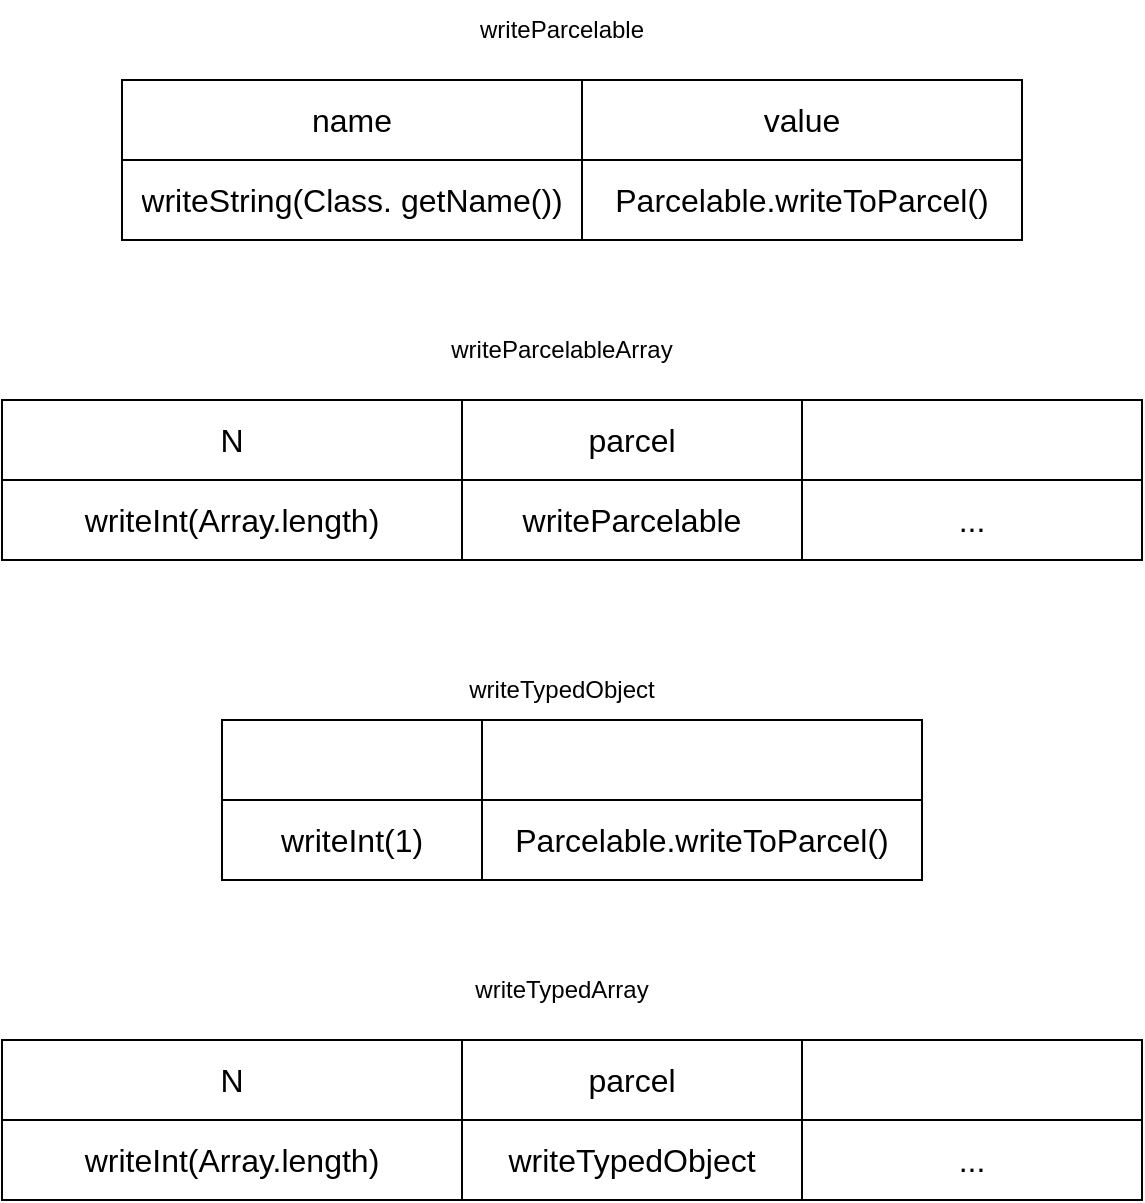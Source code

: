 <mxfile version="21.1.7" type="github">
  <diagram name="Page-1" id="ZVpAs-4wmjEy2bpQbKNT">
    <mxGraphModel dx="1306" dy="773" grid="1" gridSize="10" guides="1" tooltips="1" connect="1" arrows="1" fold="1" page="1" pageScale="1" pageWidth="850" pageHeight="1100" math="0" shadow="0">
      <root>
        <mxCell id="0" />
        <mxCell id="1" parent="0" />
        <mxCell id="qJbakIfHmFBiQNTWDLgG-1" value="" style="shape=table;startSize=0;container=1;collapsible=0;childLayout=tableLayout;fontSize=16;" vertex="1" parent="1">
          <mxGeometry x="170" y="170" width="450" height="80" as="geometry" />
        </mxCell>
        <mxCell id="qJbakIfHmFBiQNTWDLgG-2" value="" style="shape=tableRow;horizontal=0;startSize=0;swimlaneHead=0;swimlaneBody=0;strokeColor=inherit;top=0;left=0;bottom=0;right=0;collapsible=0;dropTarget=0;fillColor=none;points=[[0,0.5],[1,0.5]];portConstraint=eastwest;fontSize=16;" vertex="1" parent="qJbakIfHmFBiQNTWDLgG-1">
          <mxGeometry width="450" height="40" as="geometry" />
        </mxCell>
        <mxCell id="qJbakIfHmFBiQNTWDLgG-3" value="name" style="shape=partialRectangle;html=1;whiteSpace=wrap;connectable=0;strokeColor=inherit;overflow=hidden;fillColor=none;top=0;left=0;bottom=0;right=0;pointerEvents=1;fontSize=16;" vertex="1" parent="qJbakIfHmFBiQNTWDLgG-2">
          <mxGeometry width="230" height="40" as="geometry">
            <mxRectangle width="230" height="40" as="alternateBounds" />
          </mxGeometry>
        </mxCell>
        <mxCell id="qJbakIfHmFBiQNTWDLgG-4" value="value" style="shape=partialRectangle;html=1;whiteSpace=wrap;connectable=0;strokeColor=inherit;overflow=hidden;fillColor=none;top=0;left=0;bottom=0;right=0;pointerEvents=1;fontSize=16;" vertex="1" parent="qJbakIfHmFBiQNTWDLgG-2">
          <mxGeometry x="230" width="220" height="40" as="geometry">
            <mxRectangle width="220" height="40" as="alternateBounds" />
          </mxGeometry>
        </mxCell>
        <mxCell id="qJbakIfHmFBiQNTWDLgG-6" value="" style="shape=tableRow;horizontal=0;startSize=0;swimlaneHead=0;swimlaneBody=0;strokeColor=inherit;top=0;left=0;bottom=0;right=0;collapsible=0;dropTarget=0;fillColor=none;points=[[0,0.5],[1,0.5]];portConstraint=eastwest;fontSize=16;" vertex="1" parent="qJbakIfHmFBiQNTWDLgG-1">
          <mxGeometry y="40" width="450" height="40" as="geometry" />
        </mxCell>
        <mxCell id="qJbakIfHmFBiQNTWDLgG-7" value="writeString(Class. getName())" style="shape=partialRectangle;html=1;whiteSpace=wrap;connectable=0;strokeColor=inherit;overflow=hidden;fillColor=none;top=0;left=0;bottom=0;right=0;pointerEvents=1;fontSize=16;" vertex="1" parent="qJbakIfHmFBiQNTWDLgG-6">
          <mxGeometry width="230" height="40" as="geometry">
            <mxRectangle width="230" height="40" as="alternateBounds" />
          </mxGeometry>
        </mxCell>
        <mxCell id="qJbakIfHmFBiQNTWDLgG-8" value="Parcelable.writeToParcel()" style="shape=partialRectangle;html=1;whiteSpace=wrap;connectable=0;strokeColor=inherit;overflow=hidden;fillColor=none;top=0;left=0;bottom=0;right=0;pointerEvents=1;fontSize=16;" vertex="1" parent="qJbakIfHmFBiQNTWDLgG-6">
          <mxGeometry x="230" width="220" height="40" as="geometry">
            <mxRectangle width="220" height="40" as="alternateBounds" />
          </mxGeometry>
        </mxCell>
        <mxCell id="qJbakIfHmFBiQNTWDLgG-14" value="writeParcelable" style="text;html=1;strokeColor=none;fillColor=none;align=center;verticalAlign=middle;whiteSpace=wrap;rounded=0;" vertex="1" parent="1">
          <mxGeometry x="360" y="130" width="60" height="30" as="geometry" />
        </mxCell>
        <mxCell id="qJbakIfHmFBiQNTWDLgG-15" value="" style="shape=table;startSize=0;container=1;collapsible=0;childLayout=tableLayout;fontSize=16;" vertex="1" parent="1">
          <mxGeometry x="110" y="330" width="570" height="80" as="geometry" />
        </mxCell>
        <mxCell id="qJbakIfHmFBiQNTWDLgG-16" value="" style="shape=tableRow;horizontal=0;startSize=0;swimlaneHead=0;swimlaneBody=0;strokeColor=inherit;top=0;left=0;bottom=0;right=0;collapsible=0;dropTarget=0;fillColor=none;points=[[0,0.5],[1,0.5]];portConstraint=eastwest;fontSize=16;" vertex="1" parent="qJbakIfHmFBiQNTWDLgG-15">
          <mxGeometry width="570" height="40" as="geometry" />
        </mxCell>
        <mxCell id="qJbakIfHmFBiQNTWDLgG-17" value="N" style="shape=partialRectangle;html=1;whiteSpace=wrap;connectable=0;strokeColor=inherit;overflow=hidden;fillColor=none;top=0;left=0;bottom=0;right=0;pointerEvents=1;fontSize=16;" vertex="1" parent="qJbakIfHmFBiQNTWDLgG-16">
          <mxGeometry width="230" height="40" as="geometry">
            <mxRectangle width="230" height="40" as="alternateBounds" />
          </mxGeometry>
        </mxCell>
        <mxCell id="qJbakIfHmFBiQNTWDLgG-18" value="parcel" style="shape=partialRectangle;html=1;whiteSpace=wrap;connectable=0;strokeColor=inherit;overflow=hidden;fillColor=none;top=0;left=0;bottom=0;right=0;pointerEvents=1;fontSize=16;" vertex="1" parent="qJbakIfHmFBiQNTWDLgG-16">
          <mxGeometry x="230" width="170" height="40" as="geometry">
            <mxRectangle width="170" height="40" as="alternateBounds" />
          </mxGeometry>
        </mxCell>
        <mxCell id="qJbakIfHmFBiQNTWDLgG-28" style="shape=partialRectangle;html=1;whiteSpace=wrap;connectable=0;strokeColor=inherit;overflow=hidden;fillColor=none;top=0;left=0;bottom=0;right=0;pointerEvents=1;fontSize=16;" vertex="1" parent="qJbakIfHmFBiQNTWDLgG-16">
          <mxGeometry x="400" width="170" height="40" as="geometry">
            <mxRectangle width="170" height="40" as="alternateBounds" />
          </mxGeometry>
        </mxCell>
        <mxCell id="qJbakIfHmFBiQNTWDLgG-20" value="" style="shape=tableRow;horizontal=0;startSize=0;swimlaneHead=0;swimlaneBody=0;strokeColor=inherit;top=0;left=0;bottom=0;right=0;collapsible=0;dropTarget=0;fillColor=none;points=[[0,0.5],[1,0.5]];portConstraint=eastwest;fontSize=16;" vertex="1" parent="qJbakIfHmFBiQNTWDLgG-15">
          <mxGeometry y="40" width="570" height="40" as="geometry" />
        </mxCell>
        <mxCell id="qJbakIfHmFBiQNTWDLgG-21" value="writeInt(Array.length)" style="shape=partialRectangle;html=1;whiteSpace=wrap;connectable=0;strokeColor=inherit;overflow=hidden;fillColor=none;top=0;left=0;bottom=0;right=0;pointerEvents=1;fontSize=16;" vertex="1" parent="qJbakIfHmFBiQNTWDLgG-20">
          <mxGeometry width="230" height="40" as="geometry">
            <mxRectangle width="230" height="40" as="alternateBounds" />
          </mxGeometry>
        </mxCell>
        <mxCell id="qJbakIfHmFBiQNTWDLgG-22" value="writeParcelable" style="shape=partialRectangle;html=1;whiteSpace=wrap;connectable=0;strokeColor=inherit;overflow=hidden;fillColor=none;top=0;left=0;bottom=0;right=0;pointerEvents=1;fontSize=16;" vertex="1" parent="qJbakIfHmFBiQNTWDLgG-20">
          <mxGeometry x="230" width="170" height="40" as="geometry">
            <mxRectangle width="170" height="40" as="alternateBounds" />
          </mxGeometry>
        </mxCell>
        <mxCell id="qJbakIfHmFBiQNTWDLgG-29" value="..." style="shape=partialRectangle;html=1;whiteSpace=wrap;connectable=0;strokeColor=inherit;overflow=hidden;fillColor=none;top=0;left=0;bottom=0;right=0;pointerEvents=1;fontSize=16;" vertex="1" parent="qJbakIfHmFBiQNTWDLgG-20">
          <mxGeometry x="400" width="170" height="40" as="geometry">
            <mxRectangle width="170" height="40" as="alternateBounds" />
          </mxGeometry>
        </mxCell>
        <mxCell id="qJbakIfHmFBiQNTWDLgG-30" value="writeParcelableArray" style="text;html=1;strokeColor=none;fillColor=none;align=center;verticalAlign=middle;whiteSpace=wrap;rounded=0;" vertex="1" parent="1">
          <mxGeometry x="360" y="290" width="60" height="30" as="geometry" />
        </mxCell>
        <mxCell id="qJbakIfHmFBiQNTWDLgG-31" value="" style="shape=table;startSize=0;container=1;collapsible=0;childLayout=tableLayout;fontSize=16;" vertex="1" parent="1">
          <mxGeometry x="220" y="490" width="350" height="80" as="geometry" />
        </mxCell>
        <mxCell id="qJbakIfHmFBiQNTWDLgG-32" value="" style="shape=tableRow;horizontal=0;startSize=0;swimlaneHead=0;swimlaneBody=0;strokeColor=inherit;top=0;left=0;bottom=0;right=0;collapsible=0;dropTarget=0;fillColor=none;points=[[0,0.5],[1,0.5]];portConstraint=eastwest;fontSize=16;" vertex="1" parent="qJbakIfHmFBiQNTWDLgG-31">
          <mxGeometry width="350" height="40" as="geometry" />
        </mxCell>
        <mxCell id="qJbakIfHmFBiQNTWDLgG-33" value="" style="shape=partialRectangle;html=1;whiteSpace=wrap;connectable=0;strokeColor=inherit;overflow=hidden;fillColor=none;top=0;left=0;bottom=0;right=0;pointerEvents=1;fontSize=16;" vertex="1" parent="qJbakIfHmFBiQNTWDLgG-32">
          <mxGeometry width="130" height="40" as="geometry">
            <mxRectangle width="130" height="40" as="alternateBounds" />
          </mxGeometry>
        </mxCell>
        <mxCell id="qJbakIfHmFBiQNTWDLgG-34" value="" style="shape=partialRectangle;html=1;whiteSpace=wrap;connectable=0;strokeColor=inherit;overflow=hidden;fillColor=none;top=0;left=0;bottom=0;right=0;pointerEvents=1;fontSize=16;" vertex="1" parent="qJbakIfHmFBiQNTWDLgG-32">
          <mxGeometry x="130" width="220" height="40" as="geometry">
            <mxRectangle width="220" height="40" as="alternateBounds" />
          </mxGeometry>
        </mxCell>
        <mxCell id="qJbakIfHmFBiQNTWDLgG-36" value="" style="shape=tableRow;horizontal=0;startSize=0;swimlaneHead=0;swimlaneBody=0;strokeColor=inherit;top=0;left=0;bottom=0;right=0;collapsible=0;dropTarget=0;fillColor=none;points=[[0,0.5],[1,0.5]];portConstraint=eastwest;fontSize=16;" vertex="1" parent="qJbakIfHmFBiQNTWDLgG-31">
          <mxGeometry y="40" width="350" height="40" as="geometry" />
        </mxCell>
        <mxCell id="qJbakIfHmFBiQNTWDLgG-37" value="writeInt(1)" style="shape=partialRectangle;html=1;whiteSpace=wrap;connectable=0;strokeColor=inherit;overflow=hidden;fillColor=none;top=0;left=0;bottom=0;right=0;pointerEvents=1;fontSize=16;" vertex="1" parent="qJbakIfHmFBiQNTWDLgG-36">
          <mxGeometry width="130" height="40" as="geometry">
            <mxRectangle width="130" height="40" as="alternateBounds" />
          </mxGeometry>
        </mxCell>
        <mxCell id="qJbakIfHmFBiQNTWDLgG-38" value="Parcelable.writeToParcel()" style="shape=partialRectangle;html=1;whiteSpace=wrap;connectable=0;strokeColor=inherit;overflow=hidden;fillColor=none;top=0;left=0;bottom=0;right=0;pointerEvents=1;fontSize=16;" vertex="1" parent="qJbakIfHmFBiQNTWDLgG-36">
          <mxGeometry x="130" width="220" height="40" as="geometry">
            <mxRectangle width="220" height="40" as="alternateBounds" />
          </mxGeometry>
        </mxCell>
        <mxCell id="qJbakIfHmFBiQNTWDLgG-44" value="" style="shape=table;startSize=0;container=1;collapsible=0;childLayout=tableLayout;fontSize=16;" vertex="1" parent="1">
          <mxGeometry x="110" y="650" width="570" height="80" as="geometry" />
        </mxCell>
        <mxCell id="qJbakIfHmFBiQNTWDLgG-45" value="" style="shape=tableRow;horizontal=0;startSize=0;swimlaneHead=0;swimlaneBody=0;strokeColor=inherit;top=0;left=0;bottom=0;right=0;collapsible=0;dropTarget=0;fillColor=none;points=[[0,0.5],[1,0.5]];portConstraint=eastwest;fontSize=16;" vertex="1" parent="qJbakIfHmFBiQNTWDLgG-44">
          <mxGeometry width="570" height="40" as="geometry" />
        </mxCell>
        <mxCell id="qJbakIfHmFBiQNTWDLgG-46" value="N" style="shape=partialRectangle;html=1;whiteSpace=wrap;connectable=0;strokeColor=inherit;overflow=hidden;fillColor=none;top=0;left=0;bottom=0;right=0;pointerEvents=1;fontSize=16;" vertex="1" parent="qJbakIfHmFBiQNTWDLgG-45">
          <mxGeometry width="230" height="40" as="geometry">
            <mxRectangle width="230" height="40" as="alternateBounds" />
          </mxGeometry>
        </mxCell>
        <mxCell id="qJbakIfHmFBiQNTWDLgG-47" value="parcel" style="shape=partialRectangle;html=1;whiteSpace=wrap;connectable=0;strokeColor=inherit;overflow=hidden;fillColor=none;top=0;left=0;bottom=0;right=0;pointerEvents=1;fontSize=16;" vertex="1" parent="qJbakIfHmFBiQNTWDLgG-45">
          <mxGeometry x="230" width="170" height="40" as="geometry">
            <mxRectangle width="170" height="40" as="alternateBounds" />
          </mxGeometry>
        </mxCell>
        <mxCell id="qJbakIfHmFBiQNTWDLgG-48" style="shape=partialRectangle;html=1;whiteSpace=wrap;connectable=0;strokeColor=inherit;overflow=hidden;fillColor=none;top=0;left=0;bottom=0;right=0;pointerEvents=1;fontSize=16;" vertex="1" parent="qJbakIfHmFBiQNTWDLgG-45">
          <mxGeometry x="400" width="170" height="40" as="geometry">
            <mxRectangle width="170" height="40" as="alternateBounds" />
          </mxGeometry>
        </mxCell>
        <mxCell id="qJbakIfHmFBiQNTWDLgG-49" value="" style="shape=tableRow;horizontal=0;startSize=0;swimlaneHead=0;swimlaneBody=0;strokeColor=inherit;top=0;left=0;bottom=0;right=0;collapsible=0;dropTarget=0;fillColor=none;points=[[0,0.5],[1,0.5]];portConstraint=eastwest;fontSize=16;" vertex="1" parent="qJbakIfHmFBiQNTWDLgG-44">
          <mxGeometry y="40" width="570" height="40" as="geometry" />
        </mxCell>
        <mxCell id="qJbakIfHmFBiQNTWDLgG-50" value="writeInt(Array.length)" style="shape=partialRectangle;html=1;whiteSpace=wrap;connectable=0;strokeColor=inherit;overflow=hidden;fillColor=none;top=0;left=0;bottom=0;right=0;pointerEvents=1;fontSize=16;" vertex="1" parent="qJbakIfHmFBiQNTWDLgG-49">
          <mxGeometry width="230" height="40" as="geometry">
            <mxRectangle width="230" height="40" as="alternateBounds" />
          </mxGeometry>
        </mxCell>
        <mxCell id="qJbakIfHmFBiQNTWDLgG-51" value="writeTypedObject" style="shape=partialRectangle;html=1;whiteSpace=wrap;connectable=0;strokeColor=inherit;overflow=hidden;fillColor=none;top=0;left=0;bottom=0;right=0;pointerEvents=1;fontSize=16;" vertex="1" parent="qJbakIfHmFBiQNTWDLgG-49">
          <mxGeometry x="230" width="170" height="40" as="geometry">
            <mxRectangle width="170" height="40" as="alternateBounds" />
          </mxGeometry>
        </mxCell>
        <mxCell id="qJbakIfHmFBiQNTWDLgG-52" value="..." style="shape=partialRectangle;html=1;whiteSpace=wrap;connectable=0;strokeColor=inherit;overflow=hidden;fillColor=none;top=0;left=0;bottom=0;right=0;pointerEvents=1;fontSize=16;" vertex="1" parent="qJbakIfHmFBiQNTWDLgG-49">
          <mxGeometry x="400" width="170" height="40" as="geometry">
            <mxRectangle width="170" height="40" as="alternateBounds" />
          </mxGeometry>
        </mxCell>
        <mxCell id="qJbakIfHmFBiQNTWDLgG-53" value="writeTypedObject" style="text;html=1;strokeColor=none;fillColor=none;align=center;verticalAlign=middle;whiteSpace=wrap;rounded=0;" vertex="1" parent="1">
          <mxGeometry x="360" y="460" width="60" height="30" as="geometry" />
        </mxCell>
        <mxCell id="qJbakIfHmFBiQNTWDLgG-54" value="writeTypedArray" style="text;html=1;strokeColor=none;fillColor=none;align=center;verticalAlign=middle;whiteSpace=wrap;rounded=0;" vertex="1" parent="1">
          <mxGeometry x="360" y="610" width="60" height="30" as="geometry" />
        </mxCell>
      </root>
    </mxGraphModel>
  </diagram>
</mxfile>

